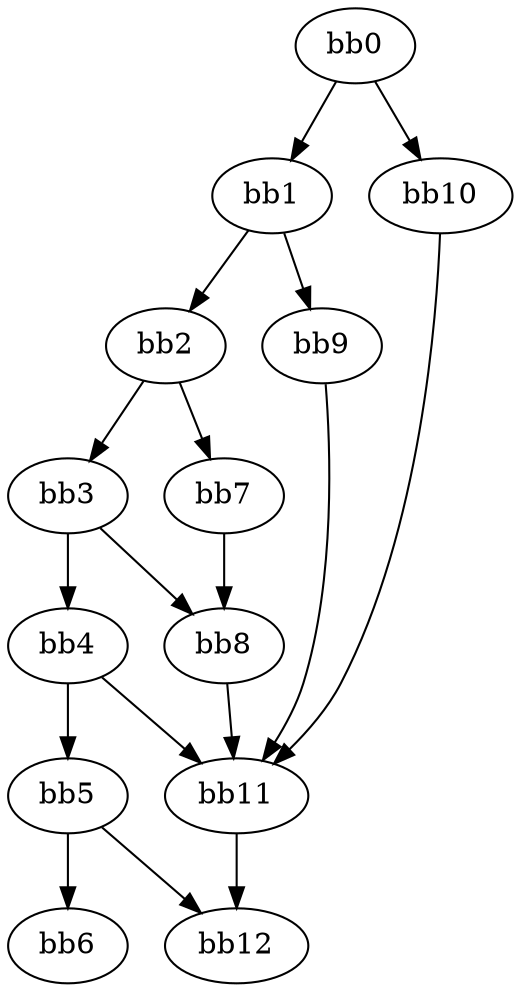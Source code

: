 digraph {
    0 [ label = "bb0\l" ]
    1 [ label = "bb1\l" ]
    2 [ label = "bb2\l" ]
    3 [ label = "bb3\l" ]
    4 [ label = "bb4\l" ]
    5 [ label = "bb5\l" ]
    6 [ label = "bb6\l" ]
    7 [ label = "bb7\l" ]
    8 [ label = "bb8\l" ]
    9 [ label = "bb9\l" ]
    10 [ label = "bb10\l" ]
    11 [ label = "bb11\l" ]
    12 [ label = "bb12\l" ]
    0 -> 1 [ ]
    0 -> 10 [ ]
    1 -> 2 [ ]
    1 -> 9 [ ]
    2 -> 3 [ ]
    2 -> 7 [ ]
    3 -> 4 [ ]
    3 -> 8 [ ]
    4 -> 5 [ ]
    4 -> 11 [ ]
    5 -> 6 [ ]
    5 -> 12 [ ]
    7 -> 8 [ ]
    8 -> 11 [ ]
    9 -> 11 [ ]
    10 -> 11 [ ]
    11 -> 12 [ ]
}


